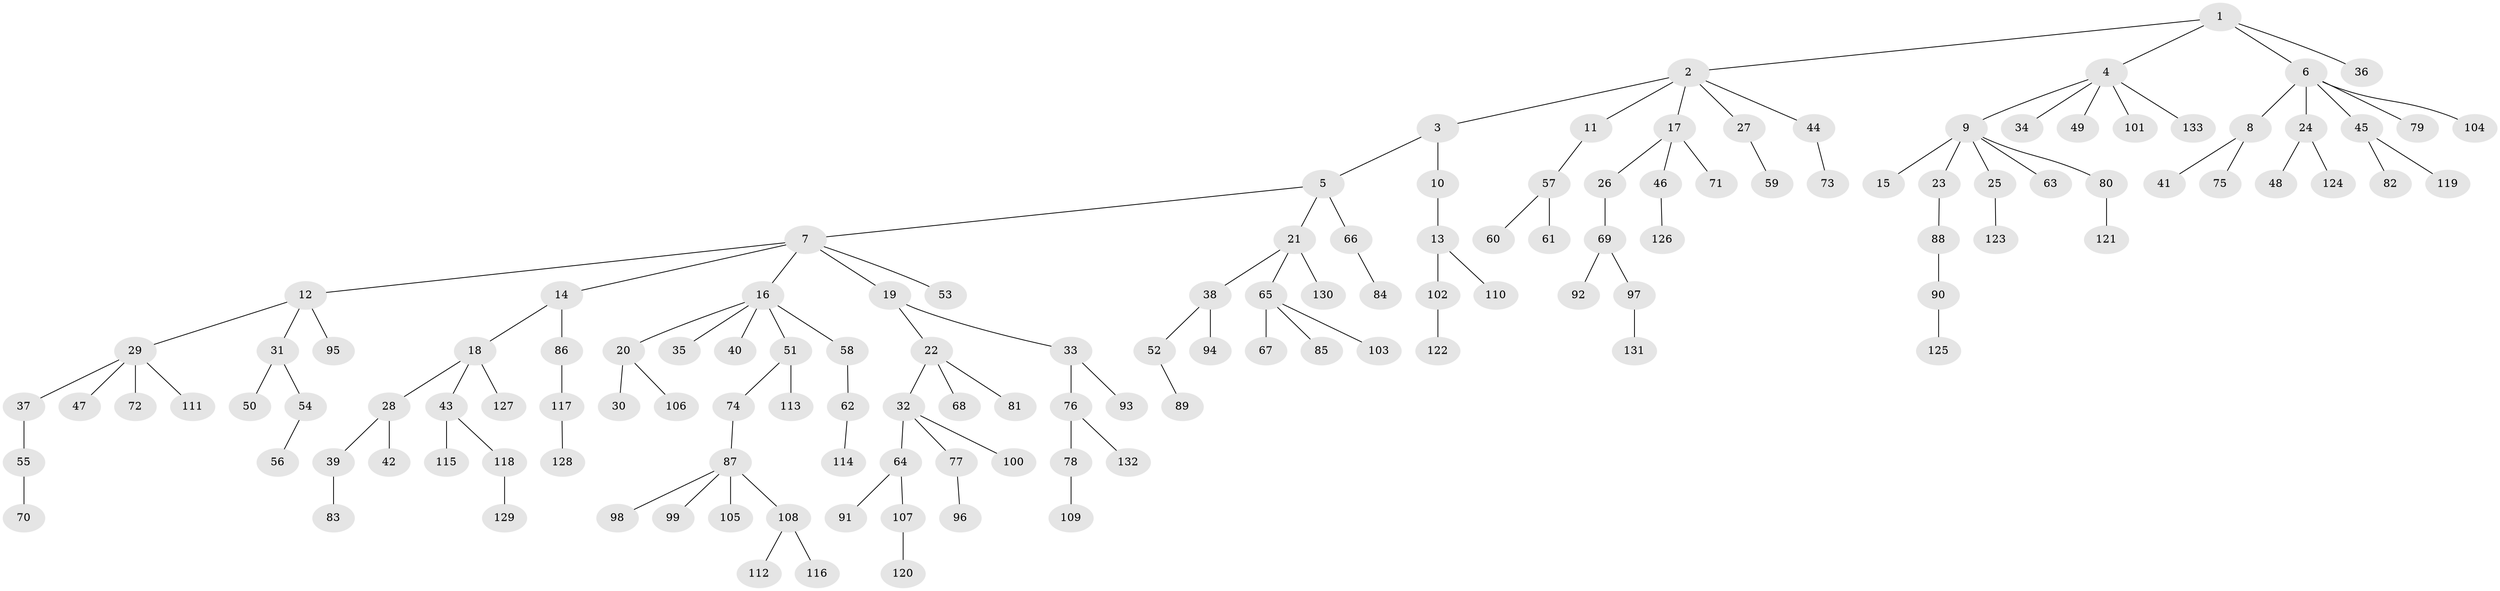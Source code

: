 // coarse degree distribution, {8: 0.010638297872340425, 5: 0.06382978723404255, 2: 0.18085106382978725, 6: 0.02127659574468085, 3: 0.11702127659574468, 1: 0.5638297872340425, 4: 0.0425531914893617}
// Generated by graph-tools (version 1.1) at 2025/52/02/27/25 19:52:12]
// undirected, 133 vertices, 132 edges
graph export_dot {
graph [start="1"]
  node [color=gray90,style=filled];
  1;
  2;
  3;
  4;
  5;
  6;
  7;
  8;
  9;
  10;
  11;
  12;
  13;
  14;
  15;
  16;
  17;
  18;
  19;
  20;
  21;
  22;
  23;
  24;
  25;
  26;
  27;
  28;
  29;
  30;
  31;
  32;
  33;
  34;
  35;
  36;
  37;
  38;
  39;
  40;
  41;
  42;
  43;
  44;
  45;
  46;
  47;
  48;
  49;
  50;
  51;
  52;
  53;
  54;
  55;
  56;
  57;
  58;
  59;
  60;
  61;
  62;
  63;
  64;
  65;
  66;
  67;
  68;
  69;
  70;
  71;
  72;
  73;
  74;
  75;
  76;
  77;
  78;
  79;
  80;
  81;
  82;
  83;
  84;
  85;
  86;
  87;
  88;
  89;
  90;
  91;
  92;
  93;
  94;
  95;
  96;
  97;
  98;
  99;
  100;
  101;
  102;
  103;
  104;
  105;
  106;
  107;
  108;
  109;
  110;
  111;
  112;
  113;
  114;
  115;
  116;
  117;
  118;
  119;
  120;
  121;
  122;
  123;
  124;
  125;
  126;
  127;
  128;
  129;
  130;
  131;
  132;
  133;
  1 -- 2;
  1 -- 4;
  1 -- 6;
  1 -- 36;
  2 -- 3;
  2 -- 11;
  2 -- 17;
  2 -- 27;
  2 -- 44;
  3 -- 5;
  3 -- 10;
  4 -- 9;
  4 -- 34;
  4 -- 49;
  4 -- 101;
  4 -- 133;
  5 -- 7;
  5 -- 21;
  5 -- 66;
  6 -- 8;
  6 -- 24;
  6 -- 45;
  6 -- 79;
  6 -- 104;
  7 -- 12;
  7 -- 14;
  7 -- 16;
  7 -- 19;
  7 -- 53;
  8 -- 41;
  8 -- 75;
  9 -- 15;
  9 -- 23;
  9 -- 25;
  9 -- 63;
  9 -- 80;
  10 -- 13;
  11 -- 57;
  12 -- 29;
  12 -- 31;
  12 -- 95;
  13 -- 102;
  13 -- 110;
  14 -- 18;
  14 -- 86;
  16 -- 20;
  16 -- 35;
  16 -- 40;
  16 -- 51;
  16 -- 58;
  17 -- 26;
  17 -- 46;
  17 -- 71;
  18 -- 28;
  18 -- 43;
  18 -- 127;
  19 -- 22;
  19 -- 33;
  20 -- 30;
  20 -- 106;
  21 -- 38;
  21 -- 65;
  21 -- 130;
  22 -- 32;
  22 -- 68;
  22 -- 81;
  23 -- 88;
  24 -- 48;
  24 -- 124;
  25 -- 123;
  26 -- 69;
  27 -- 59;
  28 -- 39;
  28 -- 42;
  29 -- 37;
  29 -- 47;
  29 -- 72;
  29 -- 111;
  31 -- 50;
  31 -- 54;
  32 -- 64;
  32 -- 77;
  32 -- 100;
  33 -- 76;
  33 -- 93;
  37 -- 55;
  38 -- 52;
  38 -- 94;
  39 -- 83;
  43 -- 115;
  43 -- 118;
  44 -- 73;
  45 -- 82;
  45 -- 119;
  46 -- 126;
  51 -- 74;
  51 -- 113;
  52 -- 89;
  54 -- 56;
  55 -- 70;
  57 -- 60;
  57 -- 61;
  58 -- 62;
  62 -- 114;
  64 -- 91;
  64 -- 107;
  65 -- 67;
  65 -- 85;
  65 -- 103;
  66 -- 84;
  69 -- 92;
  69 -- 97;
  74 -- 87;
  76 -- 78;
  76 -- 132;
  77 -- 96;
  78 -- 109;
  80 -- 121;
  86 -- 117;
  87 -- 98;
  87 -- 99;
  87 -- 105;
  87 -- 108;
  88 -- 90;
  90 -- 125;
  97 -- 131;
  102 -- 122;
  107 -- 120;
  108 -- 112;
  108 -- 116;
  117 -- 128;
  118 -- 129;
}
